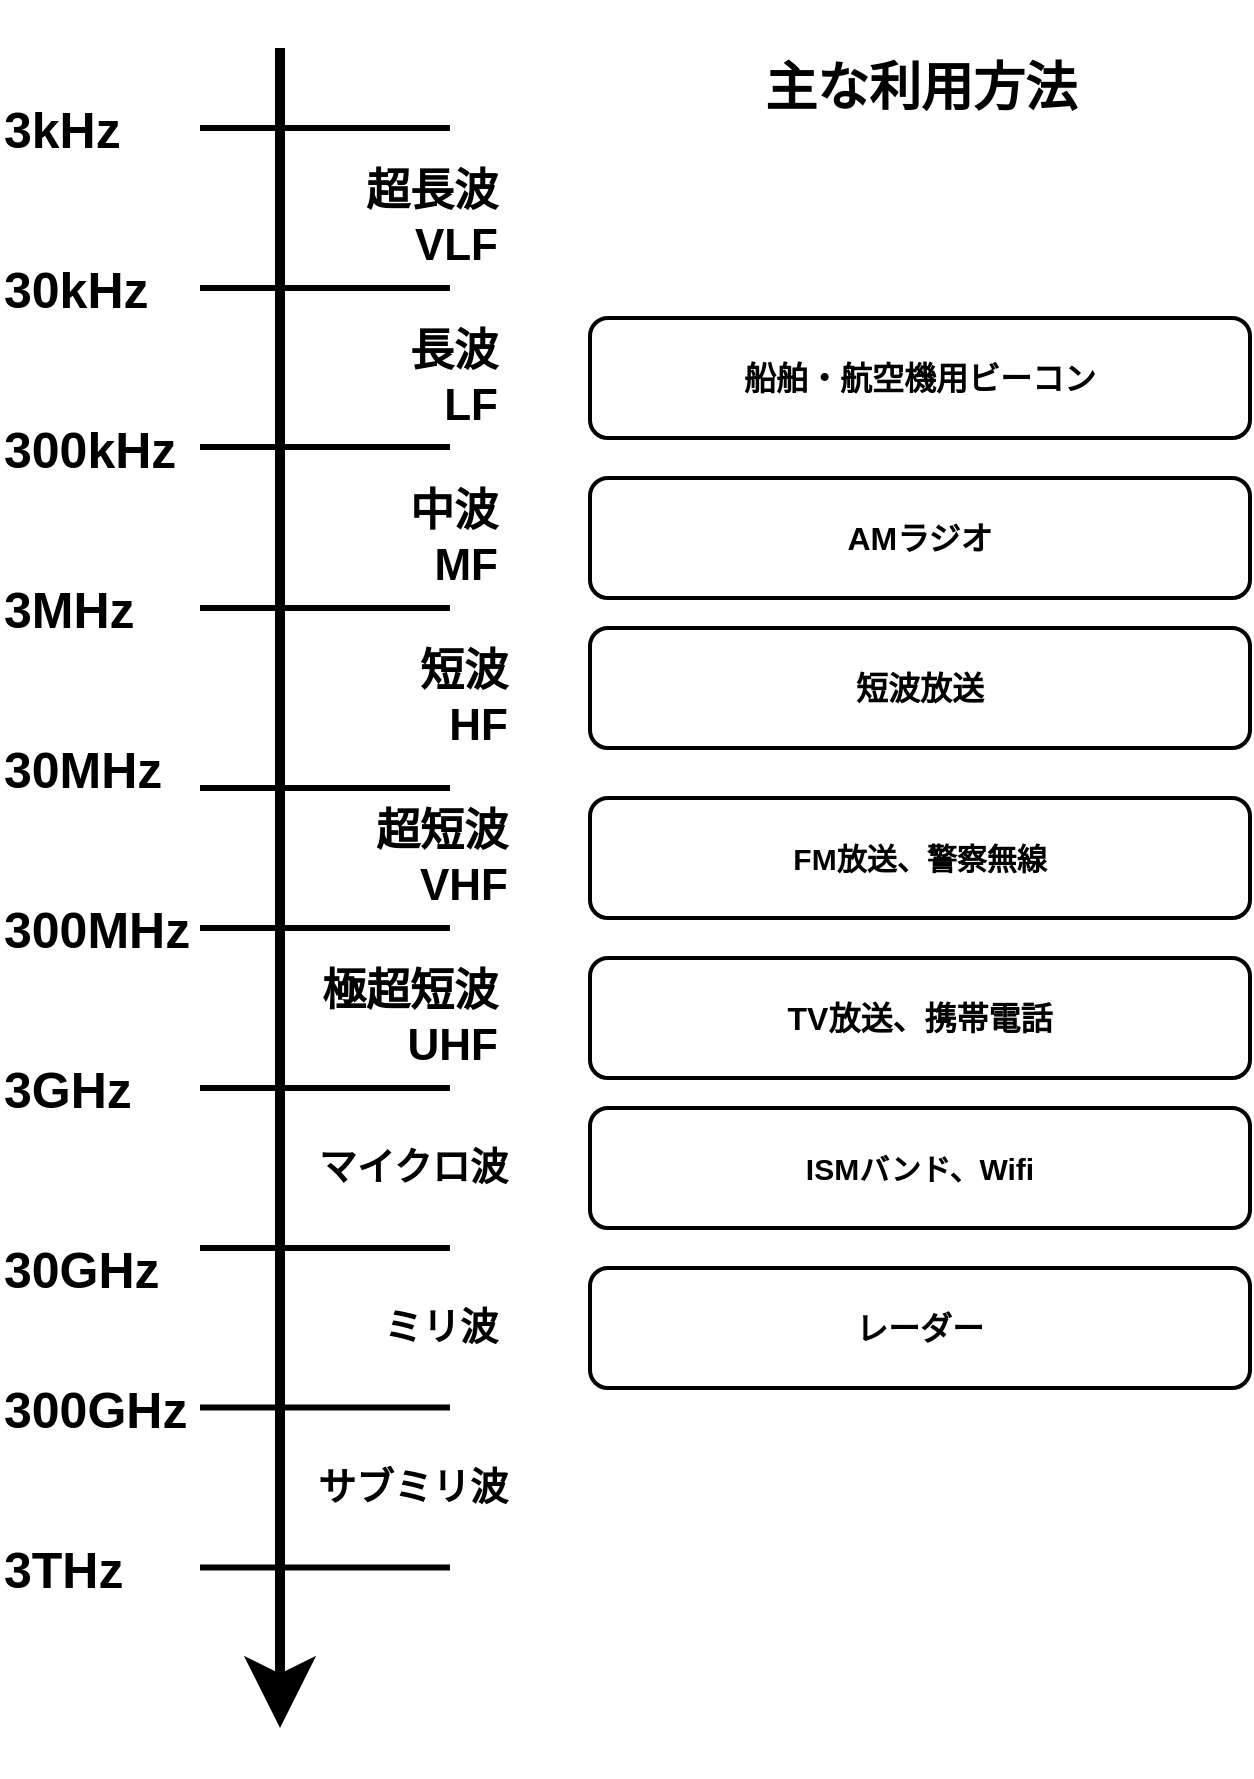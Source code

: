 <mxfile>
    <diagram id="1g0AA-UapP1mDXa4B3r1" name="ページ1">
        <mxGraphModel dx="1807" dy="801" grid="1" gridSize="10" guides="1" tooltips="1" connect="1" arrows="1" fold="1" page="1" pageScale="1" pageWidth="827" pageHeight="1169" math="0" shadow="0">
            <root>
                <mxCell id="0"/>
                <mxCell id="1" parent="0"/>
                <mxCell id="2" value="" style="endArrow=classic;html=1;endFill=1;endSize=20;strokeWidth=5;" edge="1" parent="1">
                    <mxGeometry width="50" height="50" relative="1" as="geometry">
                        <mxPoint x="235" y="200" as="sourcePoint"/>
                        <mxPoint x="235" y="1040" as="targetPoint"/>
                    </mxGeometry>
                </mxCell>
                <mxCell id="3" value="" style="endArrow=none;html=1;endSize=3;strokeWidth=3;" edge="1" parent="1">
                    <mxGeometry width="50" height="50" relative="1" as="geometry">
                        <mxPoint x="320" y="240" as="sourcePoint"/>
                        <mxPoint x="195" y="240" as="targetPoint"/>
                    </mxGeometry>
                </mxCell>
                <mxCell id="14" value="&lt;font&gt;3kHz&lt;/font&gt;" style="text;html=1;align=left;verticalAlign=middle;resizable=0;points=[];autosize=1;strokeColor=none;fillColor=none;strokeWidth=2;fontSize=25;fontStyle=1" vertex="1" parent="1">
                    <mxGeometry x="95" y="220" width="80" height="40" as="geometry"/>
                </mxCell>
                <mxCell id="15" value="&lt;font&gt;30kHz&lt;/font&gt;" style="text;html=1;align=left;verticalAlign=middle;resizable=0;points=[];autosize=1;strokeColor=none;fillColor=none;strokeWidth=2;fontSize=25;fontStyle=1" vertex="1" parent="1">
                    <mxGeometry x="95" y="300" width="90" height="40" as="geometry"/>
                </mxCell>
                <mxCell id="16" value="&lt;font&gt;300kHz&lt;/font&gt;" style="text;html=1;align=left;verticalAlign=middle;resizable=0;points=[];autosize=1;strokeColor=none;fillColor=none;strokeWidth=2;fontSize=25;fontStyle=1" vertex="1" parent="1">
                    <mxGeometry x="95" y="380" width="110" height="40" as="geometry"/>
                </mxCell>
                <mxCell id="18" value="&lt;font&gt;3MHz&lt;/font&gt;" style="text;html=1;align=left;verticalAlign=middle;resizable=0;points=[];autosize=1;strokeColor=none;fillColor=none;strokeWidth=2;fontSize=25;fontStyle=1" vertex="1" parent="1">
                    <mxGeometry x="95" y="460" width="90" height="40" as="geometry"/>
                </mxCell>
                <mxCell id="22" value="&lt;font&gt;30MHz&lt;/font&gt;" style="text;html=1;align=left;verticalAlign=middle;resizable=0;points=[];autosize=1;strokeColor=none;fillColor=none;strokeWidth=2;fontSize=25;fontStyle=1" vertex="1" parent="1">
                    <mxGeometry x="95" y="540" width="100" height="40" as="geometry"/>
                </mxCell>
                <mxCell id="23" value="&lt;font&gt;300MHz&lt;/font&gt;" style="text;html=1;align=left;verticalAlign=middle;resizable=0;points=[];autosize=1;strokeColor=none;fillColor=none;strokeWidth=2;fontSize=25;fontStyle=1" vertex="1" parent="1">
                    <mxGeometry x="95" y="620" width="120" height="40" as="geometry"/>
                </mxCell>
                <mxCell id="24" value="&lt;font&gt;3GHz&lt;/font&gt;" style="text;html=1;align=left;verticalAlign=middle;resizable=0;points=[];autosize=1;strokeColor=none;fillColor=none;strokeWidth=2;fontSize=25;fontStyle=1" vertex="1" parent="1">
                    <mxGeometry x="95" y="700" width="90" height="40" as="geometry"/>
                </mxCell>
                <mxCell id="27" value="&lt;font&gt;30GHz&lt;/font&gt;" style="text;html=1;align=left;verticalAlign=middle;resizable=0;points=[];autosize=1;strokeColor=none;fillColor=none;strokeWidth=2;fontSize=25;fontStyle=1" vertex="1" parent="1">
                    <mxGeometry x="95" y="790" width="100" height="40" as="geometry"/>
                </mxCell>
                <mxCell id="28" value="300GHz" style="text;html=1;align=left;verticalAlign=middle;resizable=0;points=[];autosize=1;strokeColor=none;fillColor=none;strokeWidth=2;fontSize=25;fontStyle=1" vertex="1" parent="1">
                    <mxGeometry x="95" y="860" width="120" height="40" as="geometry"/>
                </mxCell>
                <mxCell id="29" value="&lt;font style=&quot;font-size: 22px;&quot;&gt;超長波&lt;/font&gt;&lt;div&gt;&lt;span style=&quot;font-size: 22px;&quot;&gt;VLF&lt;/span&gt;&lt;/div&gt;" style="text;html=1;align=right;verticalAlign=middle;resizable=0;points=[];autosize=1;strokeColor=none;fillColor=none;fontStyle=1" vertex="1" parent="1">
                    <mxGeometry x="255" y="250" width="90" height="70" as="geometry"/>
                </mxCell>
                <mxCell id="30" value="&lt;span style=&quot;font-size: 22px;&quot;&gt;長波&lt;/span&gt;&lt;div&gt;&lt;span style=&quot;font-size: 22px;&quot;&gt;LF&lt;/span&gt;&lt;/div&gt;" style="text;html=1;align=right;verticalAlign=middle;resizable=0;points=[];autosize=1;strokeColor=none;fillColor=none;fontStyle=1" vertex="1" parent="1">
                    <mxGeometry x="275" y="330" width="70" height="70" as="geometry"/>
                </mxCell>
                <mxCell id="31" value="&lt;span style=&quot;font-size: 22px;&quot;&gt;中波&lt;/span&gt;&lt;div&gt;&lt;span style=&quot;font-size: 22px;&quot;&gt;MF&lt;/span&gt;&lt;span style=&quot;font-family: monospace; font-size: 0px; background-color: transparent;&quot;&gt;%3CmxGraphModel%3E%3Croot%3E%3CmxCell%20id%3D%220%22%2F%3E%3CmxCell%20id%3D%221%22%20parent%3D%220%22%2F%3E%3CmxCell%20id%3D%222%22%20value%3D%22%26lt%3Bspan%20style%3D%26quot%3Bfont-size%3A%2022px%3B%26quot%3B%26gt%3B%E9%95%B7%E6%B3%A2%26lt%3B%2Fspan%26gt%3B%26lt%3Bdiv%26gt%3B%26lt%3Bspan%20style%3D%26quot%3Bfont-size%3A%2022px%3B%26quot%3B%26gt%3BLF%26lt%3B%2Fspan%26gt%3B%26lt%3B%2Fdiv%26gt%3B%22%20style%3D%22text%3Bhtml%3D1%3Balign%3Dcenter%3BverticalAlign%3Dmiddle%3Bresizable%3D0%3Bpoints%3D%5B%5D%3Bautosize%3D1%3BstrokeColor%3Dnone%3BfillColor%3Dnone%3B%22%20vertex%3D%221%22%20parent%3D%221%22%3E%3CmxGeometry%20x%3D%22270%22%20y%3D%22210%22%20width%3D%2270%22%20height%3D%2270%22%20as%3D%22geometry%22%2F%3E%3C%2FmxCell%3E%3C%2Froot%3E%3C%2FmxGraphModel%3E&lt;/span&gt;&lt;/div&gt;" style="text;html=1;align=right;verticalAlign=middle;resizable=0;points=[];autosize=1;strokeColor=none;fillColor=none;fontStyle=1" vertex="1" parent="1">
                    <mxGeometry x="275" y="410" width="70" height="70" as="geometry"/>
                </mxCell>
                <mxCell id="32" value="&lt;span style=&quot;font-size: 22px;&quot;&gt;短波&lt;/span&gt;&lt;div&gt;&lt;span style=&quot;font-size: 22px;&quot;&gt;HF&lt;/span&gt;&lt;/div&gt;" style="text;html=1;align=right;verticalAlign=middle;resizable=0;points=[];autosize=1;strokeColor=none;fillColor=none;fontStyle=1" vertex="1" parent="1">
                    <mxGeometry x="280" y="490" width="70" height="70" as="geometry"/>
                </mxCell>
                <mxCell id="33" value="&lt;span style=&quot;font-size: 22px;&quot;&gt;超短波&lt;/span&gt;&lt;div&gt;&lt;span style=&quot;font-size: 22px;&quot;&gt;VHF&lt;/span&gt;&lt;/div&gt;" style="text;html=1;align=right;verticalAlign=middle;resizable=0;points=[];autosize=1;strokeColor=none;fillColor=none;fontStyle=1" vertex="1" parent="1">
                    <mxGeometry x="260" y="570" width="90" height="70" as="geometry"/>
                </mxCell>
                <mxCell id="34" value="&lt;span style=&quot;font-size: 22px;&quot;&gt;極超短波&lt;/span&gt;&lt;div&gt;&lt;span style=&quot;font-size: 22px;&quot;&gt;UHF&lt;/span&gt;&lt;/div&gt;" style="text;html=1;align=right;verticalAlign=middle;resizable=0;points=[];autosize=1;strokeColor=none;fillColor=none;fontStyle=1" vertex="1" parent="1">
                    <mxGeometry x="235" y="650" width="110" height="70" as="geometry"/>
                </mxCell>
                <mxCell id="35" value="&lt;font style=&quot;font-size: 19px;&quot;&gt;マイクロ波&lt;/font&gt;" style="text;html=1;align=right;verticalAlign=middle;resizable=0;points=[];autosize=1;strokeColor=none;fillColor=none;fontStyle=1" vertex="1" parent="1">
                    <mxGeometry x="230" y="740" width="120" height="40" as="geometry"/>
                </mxCell>
                <mxCell id="36" value="&lt;font&gt;ミリ波&lt;/font&gt;" style="text;html=1;align=right;verticalAlign=middle;resizable=0;points=[];autosize=1;strokeColor=none;fillColor=none;fontSize=19;fontStyle=1" vertex="1" parent="1">
                    <mxGeometry x="265" y="820" width="80" height="40" as="geometry"/>
                </mxCell>
                <mxCell id="38" value="&lt;font&gt;3THz&lt;/font&gt;" style="text;html=1;align=left;verticalAlign=middle;resizable=0;points=[];autosize=1;strokeColor=none;fillColor=none;strokeWidth=2;fontSize=25;fontStyle=1" vertex="1" parent="1">
                    <mxGeometry x="95" y="940" width="80" height="40" as="geometry"/>
                </mxCell>
                <mxCell id="41" value="&lt;font style=&quot;font-size: 19px;&quot;&gt;サブミリ波&lt;/font&gt;" style="text;html=1;align=right;verticalAlign=middle;resizable=0;points=[];autosize=1;strokeColor=none;fillColor=none;fontStyle=1" vertex="1" parent="1">
                    <mxGeometry x="230" y="900" width="120" height="40" as="geometry"/>
                </mxCell>
                <mxCell id="53" value="" style="endArrow=none;html=1;endSize=3;strokeWidth=3;" edge="1" parent="1">
                    <mxGeometry width="50" height="50" relative="1" as="geometry">
                        <mxPoint x="320" y="320" as="sourcePoint"/>
                        <mxPoint x="195" y="320" as="targetPoint"/>
                    </mxGeometry>
                </mxCell>
                <mxCell id="54" value="" style="endArrow=none;html=1;endSize=3;strokeWidth=3;" edge="1" parent="1">
                    <mxGeometry width="50" height="50" relative="1" as="geometry">
                        <mxPoint x="320" y="399.47" as="sourcePoint"/>
                        <mxPoint x="195" y="399.47" as="targetPoint"/>
                    </mxGeometry>
                </mxCell>
                <mxCell id="55" value="" style="endArrow=none;html=1;endSize=3;strokeWidth=3;" edge="1" parent="1">
                    <mxGeometry width="50" height="50" relative="1" as="geometry">
                        <mxPoint x="320" y="480" as="sourcePoint"/>
                        <mxPoint x="195" y="480" as="targetPoint"/>
                    </mxGeometry>
                </mxCell>
                <mxCell id="56" value="" style="endArrow=none;html=1;endSize=3;strokeWidth=3;" edge="1" parent="1">
                    <mxGeometry width="50" height="50" relative="1" as="geometry">
                        <mxPoint x="320" y="570" as="sourcePoint"/>
                        <mxPoint x="195" y="570" as="targetPoint"/>
                    </mxGeometry>
                </mxCell>
                <mxCell id="57" value="" style="endArrow=none;html=1;endSize=3;strokeWidth=3;" edge="1" parent="1">
                    <mxGeometry width="50" height="50" relative="1" as="geometry">
                        <mxPoint x="320" y="640" as="sourcePoint"/>
                        <mxPoint x="195" y="640" as="targetPoint"/>
                    </mxGeometry>
                </mxCell>
                <mxCell id="58" value="" style="endArrow=none;html=1;endSize=3;strokeWidth=3;" edge="1" parent="1">
                    <mxGeometry width="50" height="50" relative="1" as="geometry">
                        <mxPoint x="320" y="720" as="sourcePoint"/>
                        <mxPoint x="195" y="720" as="targetPoint"/>
                    </mxGeometry>
                </mxCell>
                <mxCell id="59" value="" style="endArrow=none;html=1;endSize=3;strokeWidth=3;" edge="1" parent="1">
                    <mxGeometry width="50" height="50" relative="1" as="geometry">
                        <mxPoint x="320" y="800" as="sourcePoint"/>
                        <mxPoint x="195" y="800" as="targetPoint"/>
                    </mxGeometry>
                </mxCell>
                <mxCell id="60" value="" style="endArrow=none;html=1;endSize=3;strokeWidth=3;" edge="1" parent="1">
                    <mxGeometry width="50" height="50" relative="1" as="geometry">
                        <mxPoint x="320" y="879.79" as="sourcePoint"/>
                        <mxPoint x="195" y="879.79" as="targetPoint"/>
                    </mxGeometry>
                </mxCell>
                <mxCell id="61" value="" style="endArrow=none;html=1;endSize=3;strokeWidth=3;" edge="1" parent="1">
                    <mxGeometry width="50" height="50" relative="1" as="geometry">
                        <mxPoint x="320" y="959.79" as="sourcePoint"/>
                        <mxPoint x="195" y="959.79" as="targetPoint"/>
                    </mxGeometry>
                </mxCell>
                <mxCell id="62" value="&lt;font style=&quot;font-size: 16px;&quot;&gt;AMラジオ&lt;/font&gt;" style="rounded=1;whiteSpace=wrap;html=1;strokeWidth=2;fontStyle=1" vertex="1" parent="1">
                    <mxGeometry x="390" y="415" width="330" height="60" as="geometry"/>
                </mxCell>
                <mxCell id="63" value="FM放送、警察無線" style="rounded=1;whiteSpace=wrap;html=1;strokeWidth=2;fontStyle=1;fontSize=15;" vertex="1" parent="1">
                    <mxGeometry x="390" y="575" width="330" height="60" as="geometry"/>
                </mxCell>
                <mxCell id="65" value="&lt;font style=&quot;font-size: 16px;&quot;&gt;船舶・航空機用ビーコン&lt;/font&gt;" style="rounded=1;whiteSpace=wrap;html=1;strokeWidth=2;fontStyle=1" vertex="1" parent="1">
                    <mxGeometry x="390" y="335" width="330" height="60" as="geometry"/>
                </mxCell>
                <mxCell id="66" value="TV放送、携帯電話" style="rounded=1;whiteSpace=wrap;html=1;strokeWidth=2;fontStyle=1;fontSize=16;" vertex="1" parent="1">
                    <mxGeometry x="390" y="655" width="330" height="60" as="geometry"/>
                </mxCell>
                <mxCell id="67" value="ISMバンド、Wifi" style="rounded=1;whiteSpace=wrap;html=1;strokeWidth=2;fontStyle=1;fontSize=15;" vertex="1" parent="1">
                    <mxGeometry x="390" y="730" width="330" height="60" as="geometry"/>
                </mxCell>
                <mxCell id="68" value="レーダー" style="rounded=1;whiteSpace=wrap;html=1;strokeWidth=2;fontStyle=1;fontSize=16;" vertex="1" parent="1">
                    <mxGeometry x="390" y="810" width="330" height="60" as="geometry"/>
                </mxCell>
                <mxCell id="70" value="&lt;font style=&quot;font-size: 26px;&quot;&gt;主な利用方法&lt;/font&gt;" style="text;html=1;align=center;verticalAlign=middle;resizable=0;points=[];autosize=1;strokeColor=none;fillColor=none;fontStyle=1" vertex="1" parent="1">
                    <mxGeometry x="465" y="200" width="180" height="40" as="geometry"/>
                </mxCell>
                <mxCell id="71" value="&lt;font style=&quot;font-size: 16px;&quot;&gt;短波放送&lt;/font&gt;" style="rounded=1;whiteSpace=wrap;html=1;strokeWidth=2;fontStyle=1" vertex="1" parent="1">
                    <mxGeometry x="390" y="490" width="330" height="60" as="geometry"/>
                </mxCell>
            </root>
        </mxGraphModel>
    </diagram>
</mxfile>
